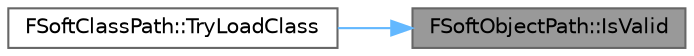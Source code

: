 digraph "FSoftObjectPath::IsValid"
{
 // INTERACTIVE_SVG=YES
 // LATEX_PDF_SIZE
  bgcolor="transparent";
  edge [fontname=Helvetica,fontsize=10,labelfontname=Helvetica,labelfontsize=10];
  node [fontname=Helvetica,fontsize=10,shape=box,height=0.2,width=0.4];
  rankdir="RL";
  Node1 [id="Node000001",label="FSoftObjectPath::IsValid",height=0.2,width=0.4,color="gray40", fillcolor="grey60", style="filled", fontcolor="black",tooltip="Check if this could possibly refer to a real object, or was initialized to null."];
  Node1 -> Node2 [id="edge1_Node000001_Node000002",dir="back",color="steelblue1",style="solid",tooltip=" "];
  Node2 [id="Node000002",label="FSoftClassPath::TryLoadClass",height=0.2,width=0.4,color="grey40", fillcolor="white", style="filled",URL="$df/d8b/structFSoftClassPath.html#a9f49ac047e444ea5c6aa36d9e7092613",tooltip="Attempts to load the class."];
}
